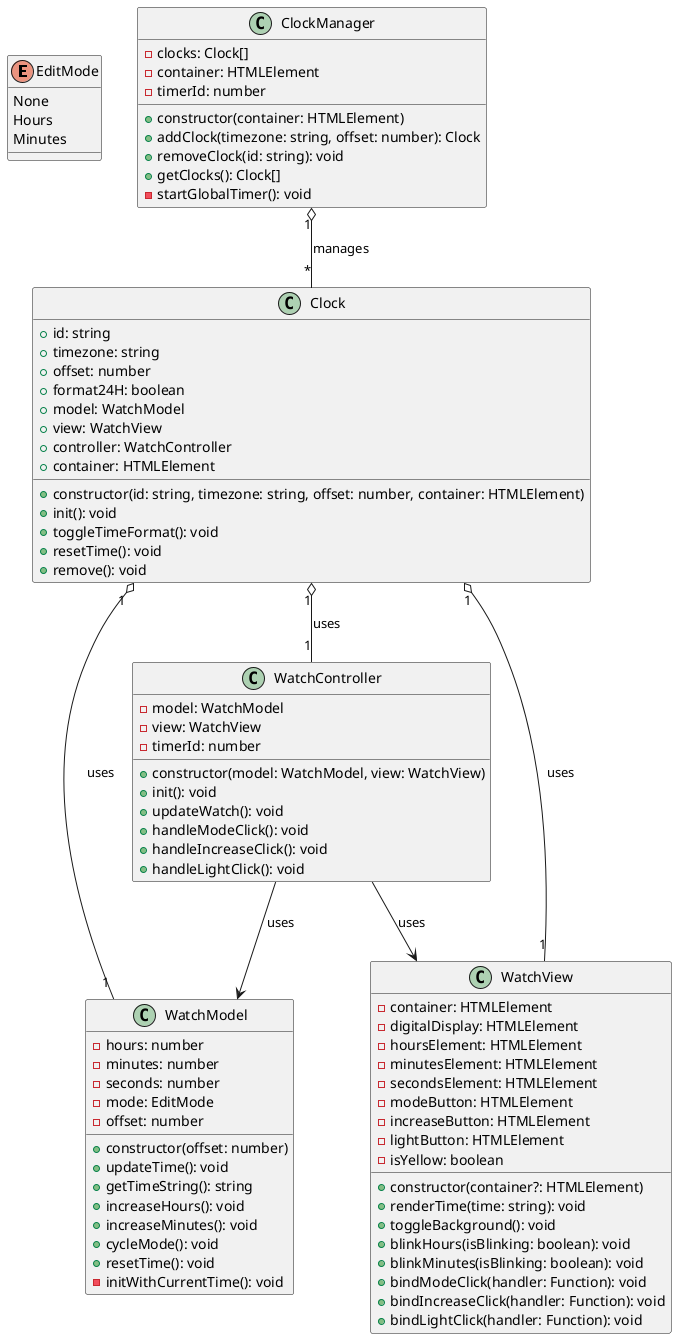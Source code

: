 @startuml UML-B
!define Table(name,desc) class name as "desc"
enum EditMode {
  None
  Hours
  Minutes
}

class WatchModel {
  - hours: number
  - minutes: number
  - seconds: number
  - mode: EditMode
  - offset: number
  + constructor(offset: number)
  + updateTime(): void
  + getTimeString(): string
  + increaseHours(): void
  + increaseMinutes(): void
  + cycleMode(): void
  + resetTime(): void
  - initWithCurrentTime(): void
}

class WatchView {
  - container: HTMLElement
  - digitalDisplay: HTMLElement
  - hoursElement: HTMLElement
  - minutesElement: HTMLElement
  - secondsElement: HTMLElement
  - modeButton: HTMLElement
  - increaseButton: HTMLElement
  - lightButton: HTMLElement
  - isYellow: boolean
  + constructor(container?: HTMLElement)
  + renderTime(time: string): void
  + toggleBackground(): void
  + blinkHours(isBlinking: boolean): void
  + blinkMinutes(isBlinking: boolean): void
  + bindModeClick(handler: Function): void
  + bindIncreaseClick(handler: Function): void
  + bindLightClick(handler: Function): void
}

class WatchController {
  - model: WatchModel
  - view: WatchView
  - timerId: number
  + constructor(model: WatchModel, view: WatchView)
  + init(): void
  + updateWatch(): void
  + handleModeClick(): void
  + handleIncreaseClick(): void
  + handleLightClick(): void
}

class Clock {
  + id: string
  + timezone: string
  + offset: number
  + format24H: boolean
  + model: WatchModel
  + view: WatchView
  + controller: WatchController
  + container: HTMLElement
  + constructor(id: string, timezone: string, offset: number, container: HTMLElement)
  + init(): void
  + toggleTimeFormat(): void
  + resetTime(): void
  + remove(): void
}

class ClockManager {
  - clocks: Clock[]
  - container: HTMLElement
  - timerId: number
  + constructor(container: HTMLElement)
  + addClock(timezone: string, offset: number): Clock
  + removeClock(id: string): void
  + getClocks(): Clock[]
  - startGlobalTimer(): void
}

WatchController --> WatchModel : uses
WatchController --> WatchView : uses

Clock "1" o-- "1" WatchModel : uses
Clock "1" o-- "1" WatchView : uses
Clock "1" o-- "1" WatchController : uses

ClockManager "1" o-- "*" Clock : manages

@enduml